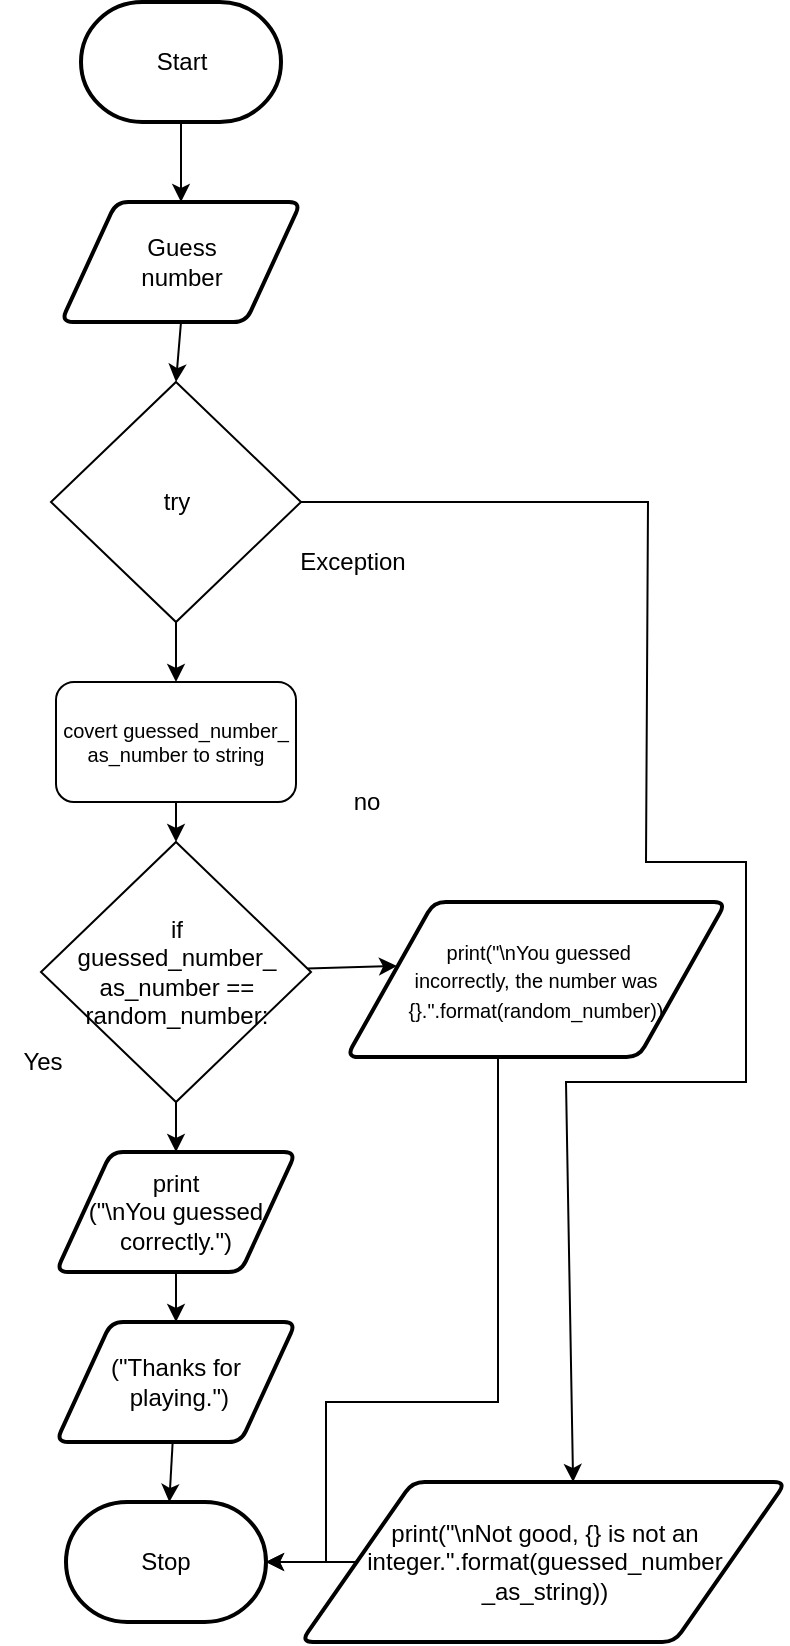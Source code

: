 <mxfile>
    <diagram id="tYJdsMAIOQ761ntMj-JU" name="Page-1">
        <mxGraphModel dx="477" dy="405" grid="1" gridSize="10" guides="1" tooltips="1" connect="1" arrows="1" fold="1" page="1" pageScale="1" pageWidth="827" pageHeight="1169" math="0" shadow="0">
            <root>
                <mxCell id="0"/>
                <mxCell id="1" parent="0"/>
                <mxCell id="3" style="edgeStyle=none;html=1;entryX=0.5;entryY=0;entryDx=0;entryDy=0;" parent="1" source="2" target="20" edge="1">
                    <mxGeometry relative="1" as="geometry">
                        <mxPoint x="220" y="220" as="targetPoint"/>
                    </mxGeometry>
                </mxCell>
                <mxCell id="2" value="Start" style="strokeWidth=2;html=1;shape=mxgraph.flowchart.terminator;whiteSpace=wrap;" parent="1" vertex="1">
                    <mxGeometry x="227.5" y="10" width="100" height="60" as="geometry"/>
                </mxCell>
                <mxCell id="6" style="edgeStyle=none;html=1;exitX=0.5;exitY=1;exitDx=0;exitDy=0;entryX=0.5;entryY=0;entryDx=0;entryDy=0;" parent="1" source="20" target="21" edge="1">
                    <mxGeometry relative="1" as="geometry">
                        <mxPoint x="300" y="310" as="sourcePoint"/>
                        <mxPoint x="300" y="220" as="targetPoint"/>
                    </mxGeometry>
                </mxCell>
                <mxCell id="8" style="edgeStyle=none;html=1;exitX=0.5;exitY=1;exitDx=0;exitDy=0;entryX=0.5;entryY=0;entryDx=0;entryDy=0;" parent="1" source="21" target="55" edge="1">
                    <mxGeometry relative="1" as="geometry">
                        <mxPoint x="250" y="350" as="targetPoint"/>
                        <mxPoint x="300" y="480" as="sourcePoint"/>
                    </mxGeometry>
                </mxCell>
                <mxCell id="19" style="edgeStyle=none;html=1;entryX=0.5;entryY=0;entryDx=0;entryDy=0;" parent="1" source="17" target="49" edge="1">
                    <mxGeometry relative="1" as="geometry">
                        <mxPoint x="280" y="640" as="targetPoint"/>
                    </mxGeometry>
                </mxCell>
                <mxCell id="17" value="print&lt;br&gt;(&quot;\nYou guessed correctly.&quot;)" style="shape=parallelogram;html=1;strokeWidth=2;perimeter=parallelogramPerimeter;whiteSpace=wrap;rounded=1;arcSize=12;size=0.23;" parent="1" vertex="1">
                    <mxGeometry x="215" y="585" width="120" height="60" as="geometry"/>
                </mxCell>
                <mxCell id="20" value="Guess&lt;br&gt;number" style="shape=parallelogram;html=1;strokeWidth=2;perimeter=parallelogramPerimeter;whiteSpace=wrap;rounded=1;arcSize=12;size=0.23;" parent="1" vertex="1">
                    <mxGeometry x="217.5" y="110" width="120" height="60" as="geometry"/>
                </mxCell>
                <mxCell id="42" style="edgeStyle=none;html=1;rounded=0;entryX=0.561;entryY=0;entryDx=0;entryDy=0;entryPerimeter=0;" parent="1" source="21" target="29" edge="1">
                    <mxGeometry relative="1" as="geometry">
                        <mxPoint x="480" y="710" as="targetPoint"/>
                        <Array as="points">
                            <mxPoint x="511" y="260"/>
                            <mxPoint x="510" y="440"/>
                            <mxPoint x="540" y="440"/>
                            <mxPoint x="560" y="440"/>
                            <mxPoint x="560" y="500"/>
                            <mxPoint x="560" y="550"/>
                            <mxPoint x="511" y="550"/>
                            <mxPoint x="470" y="550"/>
                        </Array>
                    </mxGeometry>
                </mxCell>
                <mxCell id="21" value="try" style="rhombus;whiteSpace=wrap;html=1;" parent="1" vertex="1">
                    <mxGeometry x="212.5" y="200" width="125" height="120" as="geometry"/>
                </mxCell>
                <mxCell id="22" value="Yes" style="text;html=1;align=center;verticalAlign=middle;resizable=0;points=[];autosize=1;strokeColor=none;fillColor=none;" parent="1" vertex="1">
                    <mxGeometry x="187.5" y="530" width="40" height="20" as="geometry"/>
                </mxCell>
                <mxCell id="23" value="Exception" style="text;html=1;align=center;verticalAlign=middle;resizable=0;points=[];autosize=1;strokeColor=none;fillColor=none;" parent="1" vertex="1">
                    <mxGeometry x="327.5" y="280" width="70" height="20" as="geometry"/>
                </mxCell>
                <mxCell id="26" value="Stop" style="strokeWidth=2;html=1;shape=mxgraph.flowchart.terminator;whiteSpace=wrap;" parent="1" vertex="1">
                    <mxGeometry x="220" y="760" width="100" height="60" as="geometry"/>
                </mxCell>
                <mxCell id="43" style="edgeStyle=none;rounded=0;html=1;entryX=1;entryY=0.5;entryDx=0;entryDy=0;entryPerimeter=0;" parent="1" source="29" target="26" edge="1">
                    <mxGeometry relative="1" as="geometry"/>
                </mxCell>
                <mxCell id="29" value="print(&quot;\nNot good, {} is not an integer.&quot;.format(guessed_number&lt;br&gt;_as_string))" style="shape=parallelogram;html=1;strokeWidth=2;perimeter=parallelogramPerimeter;whiteSpace=wrap;rounded=1;arcSize=12;size=0.23;" parent="1" vertex="1">
                    <mxGeometry x="337.5" y="750" width="242.5" height="80" as="geometry"/>
                </mxCell>
                <mxCell id="41" style="edgeStyle=none;html=1;entryX=0.5;entryY=0;entryDx=0;entryDy=0;" parent="1" source="39" target="17" edge="1">
                    <mxGeometry relative="1" as="geometry"/>
                </mxCell>
                <mxCell id="44" style="edgeStyle=none;rounded=0;html=1;entryX=0.133;entryY=0.413;entryDx=0;entryDy=0;entryPerimeter=0;" parent="1" source="39" target="46" edge="1">
                    <mxGeometry relative="1" as="geometry">
                        <mxPoint x="380" y="440" as="targetPoint"/>
                    </mxGeometry>
                </mxCell>
                <mxCell id="56" style="edgeStyle=none;rounded=0;html=1;entryX=0.5;entryY=0;entryDx=0;entryDy=0;fontSize=10;exitX=0.5;exitY=1;exitDx=0;exitDy=0;" parent="1" source="55" target="39" edge="1">
                    <mxGeometry relative="1" as="geometry">
                        <mxPoint x="320" y="410" as="sourcePoint"/>
                    </mxGeometry>
                </mxCell>
                <mxCell id="39" value="if &lt;br&gt;guessed_number_&lt;br&gt;as_number == &lt;br&gt;random_number:" style="rhombus;whiteSpace=wrap;html=1;" parent="1" vertex="1">
                    <mxGeometry x="207.5" y="430" width="135" height="130" as="geometry"/>
                </mxCell>
                <mxCell id="45" value="no" style="text;html=1;align=center;verticalAlign=middle;resizable=0;points=[];autosize=1;strokeColor=none;fillColor=none;" parent="1" vertex="1">
                    <mxGeometry x="355" y="400" width="30" height="20" as="geometry"/>
                </mxCell>
                <mxCell id="54" style="edgeStyle=none;rounded=0;html=1;fontSize=10;entryX=1;entryY=0.5;entryDx=0;entryDy=0;entryPerimeter=0;" parent="1" target="26" edge="1">
                    <mxGeometry relative="1" as="geometry">
                        <mxPoint x="320" y="710" as="targetPoint"/>
                        <mxPoint x="436" y="530" as="sourcePoint"/>
                        <Array as="points">
                            <mxPoint x="436" y="710"/>
                            <mxPoint x="350" y="710"/>
                            <mxPoint x="350" y="790"/>
                        </Array>
                    </mxGeometry>
                </mxCell>
                <mxCell id="46" value="&lt;font style=&quot;font-size: 10px&quot;&gt;&amp;nbsp;print(&quot;\nYou guessed &lt;br&gt;incorrectly, the number was {}.&quot;.format(random_number))&lt;/font&gt;" style="shape=parallelogram;html=1;strokeWidth=2;perimeter=parallelogramPerimeter;whiteSpace=wrap;rounded=1;arcSize=12;size=0.23;" parent="1" vertex="1">
                    <mxGeometry x="360.25" y="460" width="189.75" height="77.5" as="geometry"/>
                </mxCell>
                <mxCell id="50" style="edgeStyle=none;rounded=0;html=1;fontSize=10;" parent="1" source="49" target="26" edge="1">
                    <mxGeometry relative="1" as="geometry"/>
                </mxCell>
                <mxCell id="49" value="(&quot;Thanks for&lt;br&gt;&amp;nbsp;playing.&quot;)" style="shape=parallelogram;html=1;strokeWidth=2;perimeter=parallelogramPerimeter;whiteSpace=wrap;rounded=1;arcSize=12;size=0.23;" parent="1" vertex="1">
                    <mxGeometry x="215" y="670" width="120" height="60" as="geometry"/>
                </mxCell>
                <mxCell id="55" value="covert&amp;nbsp;guessed_number_&lt;br&gt;as_number to string" style="rounded=1;whiteSpace=wrap;html=1;fontSize=10;" parent="1" vertex="1">
                    <mxGeometry x="215" y="350" width="120" height="60" as="geometry"/>
                </mxCell>
            </root>
        </mxGraphModel>
    </diagram>
</mxfile>